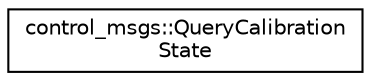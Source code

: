 digraph "Graphical Class Hierarchy"
{
  edge [fontname="Helvetica",fontsize="10",labelfontname="Helvetica",labelfontsize="10"];
  node [fontname="Helvetica",fontsize="10",shape=record];
  rankdir="LR";
  Node1 [label="control_msgs::QueryCalibration\lState",height=0.2,width=0.4,color="black", fillcolor="white", style="filled",URL="$classcontrol__msgs_1_1_query_calibration_state.html"];
}
